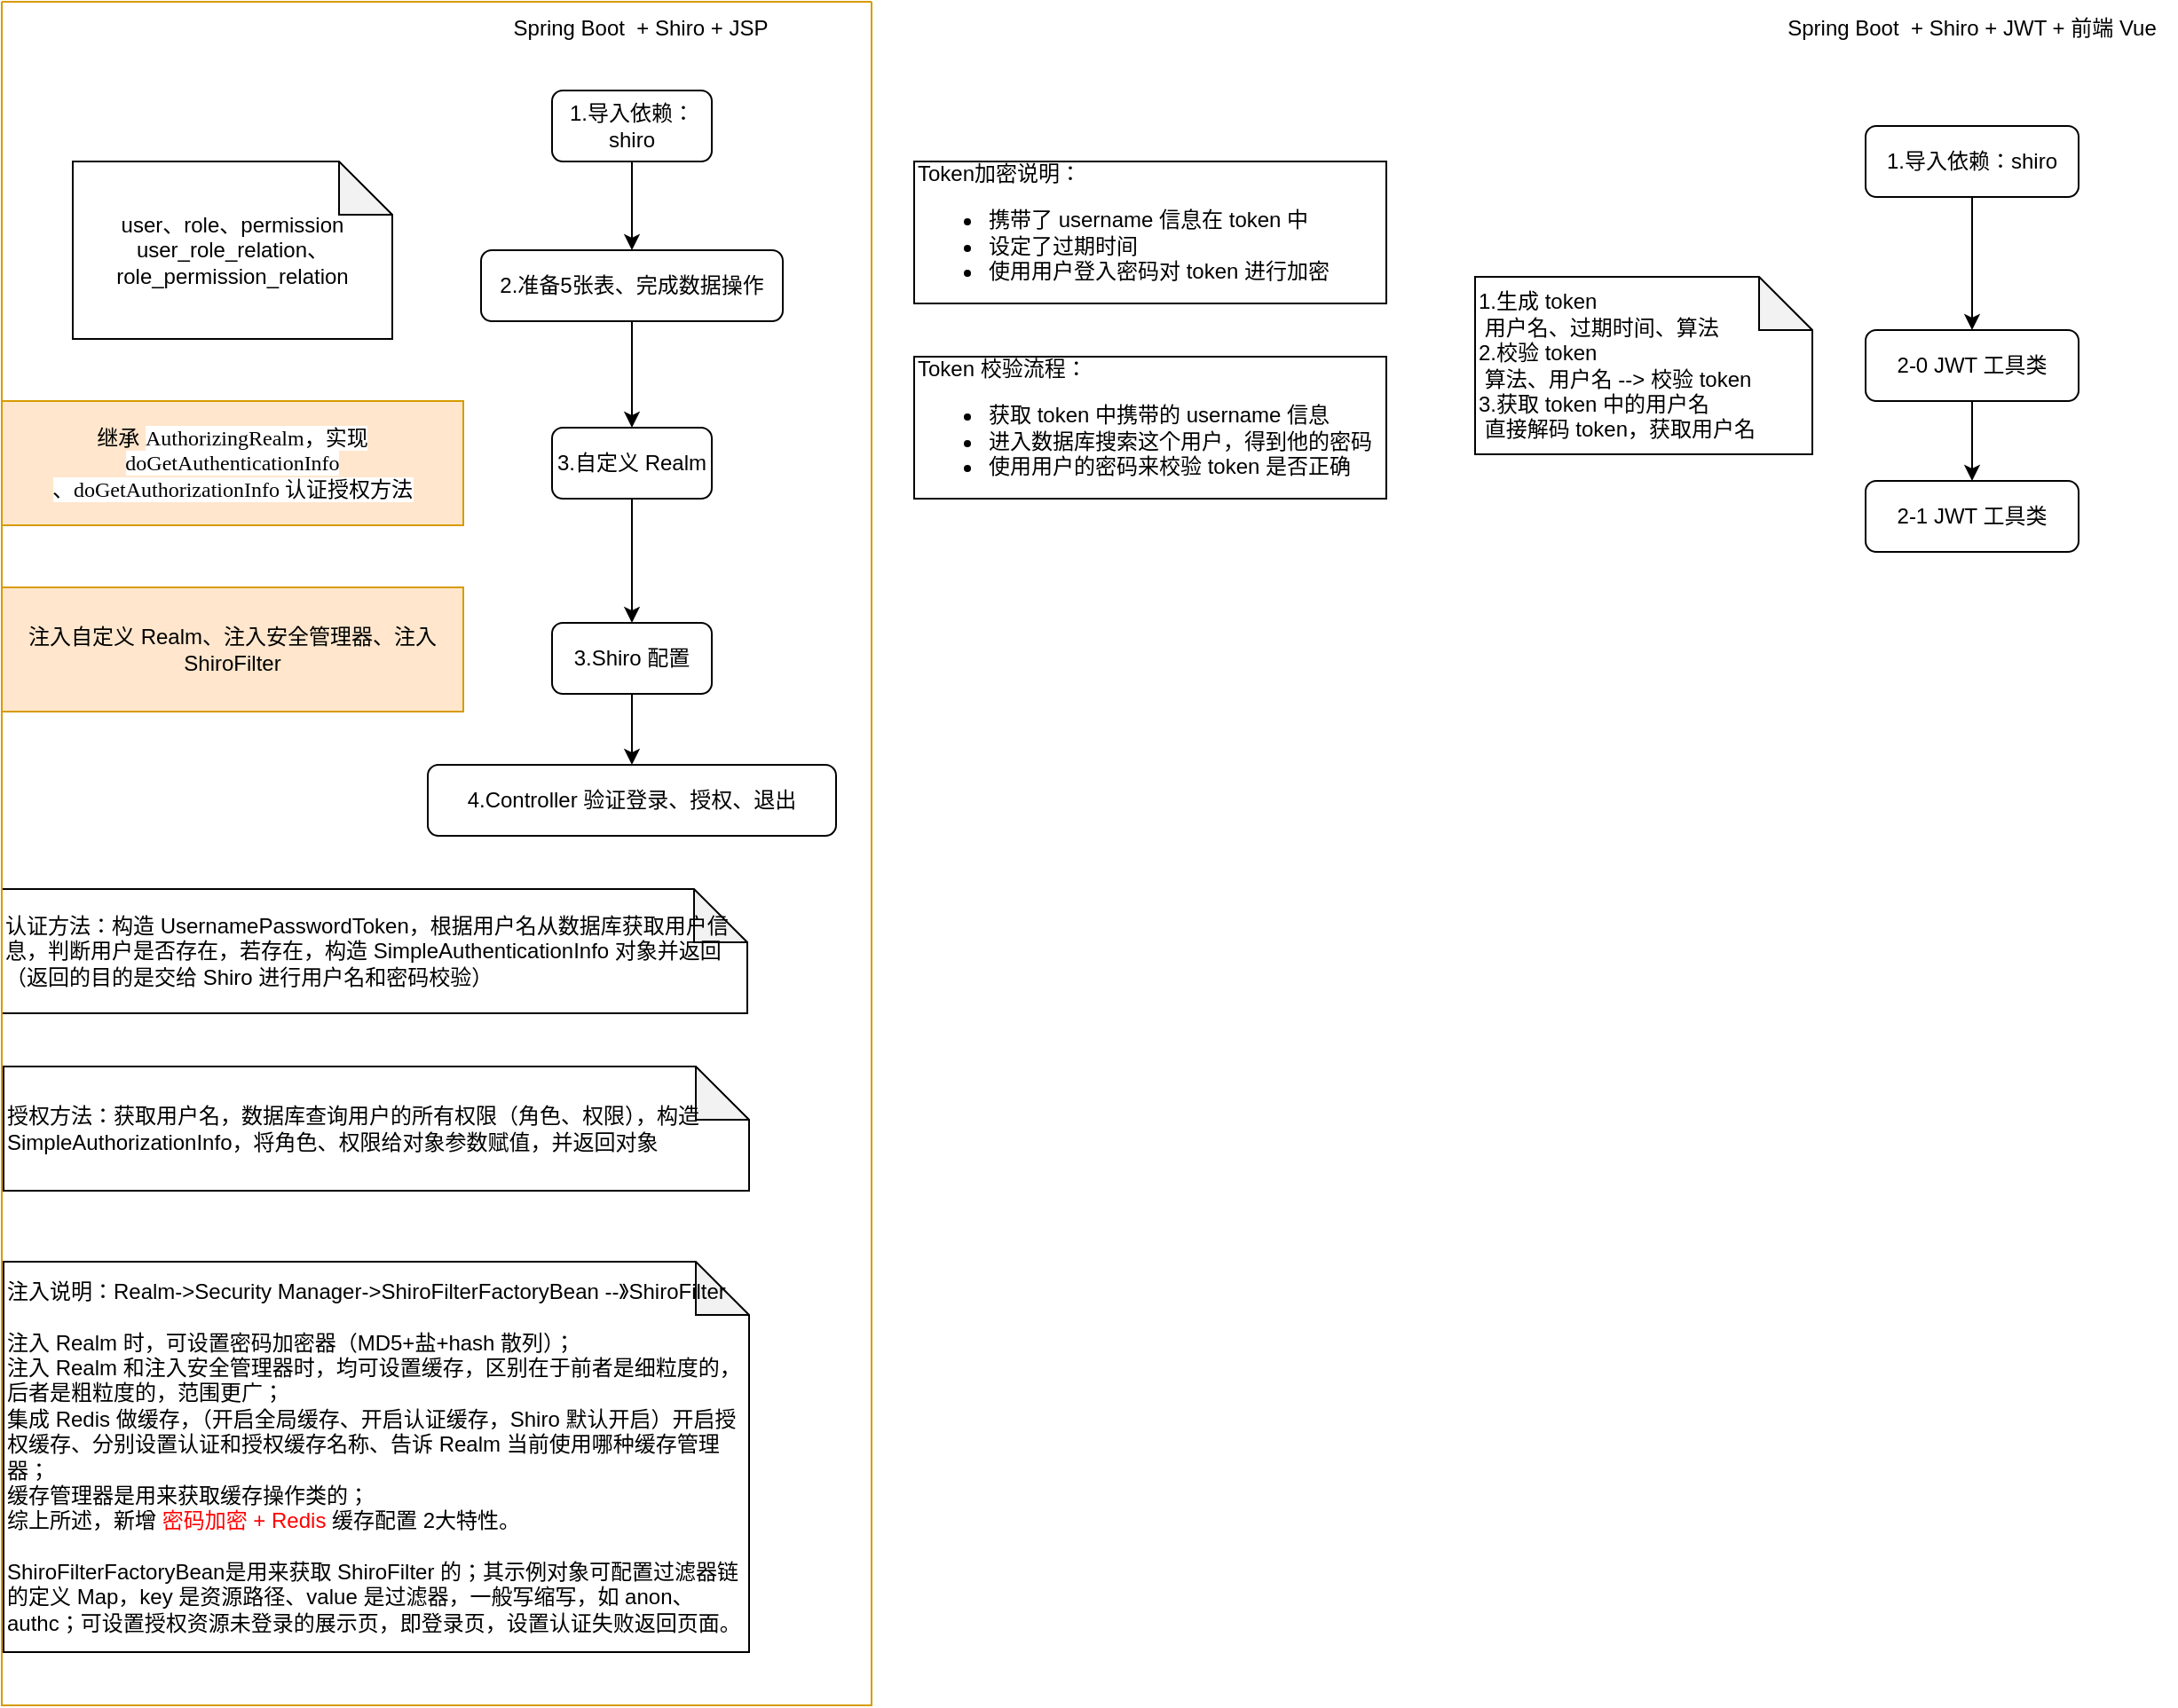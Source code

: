<mxfile version="14.8.4" type="github">
  <diagram id="7-8bN6v-M_0XSG_AYW8F" name="Page-1">
    <mxGraphModel dx="1736" dy="526" grid="1" gridSize="10" guides="1" tooltips="1" connect="1" arrows="1" fold="1" page="1" pageScale="1" pageWidth="827" pageHeight="1169" math="0" shadow="0">
      <root>
        <mxCell id="0" />
        <mxCell id="1" parent="0" />
        <mxCell id="QgQib1zZA4WzbKAEES33-1" value="Spring Boot&amp;nbsp; + Shiro + JSP" style="text;html=1;strokeColor=none;fillColor=none;align=center;verticalAlign=middle;whiteSpace=wrap;rounded=0;" vertex="1" parent="1">
          <mxGeometry x="30" y="10" width="180" height="10" as="geometry" />
        </mxCell>
        <mxCell id="QgQib1zZA4WzbKAEES33-2" value="Spring Boot&amp;nbsp; + Shiro + JWT + 前端 Vue" style="text;html=1;strokeColor=none;fillColor=none;align=center;verticalAlign=middle;whiteSpace=wrap;rounded=0;" vertex="1" parent="1">
          <mxGeometry x="755" y="10" width="230" height="10" as="geometry" />
        </mxCell>
        <mxCell id="QgQib1zZA4WzbKAEES33-5" style="edgeStyle=orthogonalEdgeStyle;rounded=0;orthogonalLoop=1;jettySize=auto;html=1;" edge="1" parent="1" source="QgQib1zZA4WzbKAEES33-3" target="QgQib1zZA4WzbKAEES33-4">
          <mxGeometry relative="1" as="geometry" />
        </mxCell>
        <mxCell id="QgQib1zZA4WzbKAEES33-3" value="1.导入依赖：shiro" style="rounded=1;whiteSpace=wrap;html=1;" vertex="1" parent="1">
          <mxGeometry x="70" y="50" width="90" height="40" as="geometry" />
        </mxCell>
        <mxCell id="QgQib1zZA4WzbKAEES33-8" style="edgeStyle=orthogonalEdgeStyle;rounded=0;orthogonalLoop=1;jettySize=auto;html=1;" edge="1" parent="1" source="QgQib1zZA4WzbKAEES33-4" target="QgQib1zZA4WzbKAEES33-7">
          <mxGeometry relative="1" as="geometry" />
        </mxCell>
        <mxCell id="QgQib1zZA4WzbKAEES33-4" value="2.准备5张表、完成数据操作" style="rounded=1;whiteSpace=wrap;html=1;" vertex="1" parent="1">
          <mxGeometry x="30" y="140" width="170" height="40" as="geometry" />
        </mxCell>
        <mxCell id="QgQib1zZA4WzbKAEES33-6" value="继承&amp;nbsp;&lt;span style=&quot;background-color: rgb(255 , 255 , 255) ; font-family: &amp;#34;menlo&amp;#34; ; font-size: 9pt&quot;&gt;AuthorizingRealm，实现&lt;/span&gt;&lt;span style=&quot;font-family: &amp;#34;menlo&amp;#34; ; background-color: rgb(255 , 255 , 255)&quot;&gt;doGetAuthenticationInfo&lt;/span&gt;&lt;span style=&quot;background-color: rgb(255 , 255 , 255) ; font-family: &amp;#34;menlo&amp;#34; ; font-size: 9pt&quot;&gt;&lt;br&gt;、&lt;/span&gt;&lt;span style=&quot;background-color: rgb(255 , 255 , 255) ; font-family: &amp;#34;menlo&amp;#34; ; font-size: 9pt&quot;&gt;doGetAuthorizationInfo 认证授权方法&lt;/span&gt;" style="shape=note;whiteSpace=wrap;html=1;backgroundOutline=1;darkOpacity=0.05;size=0;fillColor=#ffe6cc;strokeColor=#d79b00;" vertex="1" parent="1">
          <mxGeometry x="-240" y="225" width="260" height="70" as="geometry" />
        </mxCell>
        <mxCell id="QgQib1zZA4WzbKAEES33-11" style="edgeStyle=orthogonalEdgeStyle;rounded=0;orthogonalLoop=1;jettySize=auto;html=1;" edge="1" parent="1" source="QgQib1zZA4WzbKAEES33-7" target="QgQib1zZA4WzbKAEES33-10">
          <mxGeometry relative="1" as="geometry" />
        </mxCell>
        <mxCell id="QgQib1zZA4WzbKAEES33-7" value="3.自定义 Realm" style="rounded=1;whiteSpace=wrap;html=1;" vertex="1" parent="1">
          <mxGeometry x="70" y="240" width="90" height="40" as="geometry" />
        </mxCell>
        <mxCell id="QgQib1zZA4WzbKAEES33-9" value="user、role、permission&lt;br&gt;user_role_relation、&lt;br&gt;role_permission_relation" style="shape=note;whiteSpace=wrap;html=1;backgroundOutline=1;darkOpacity=0.05;" vertex="1" parent="1">
          <mxGeometry x="-200" y="90" width="180" height="100" as="geometry" />
        </mxCell>
        <mxCell id="QgQib1zZA4WzbKAEES33-14" style="edgeStyle=orthogonalEdgeStyle;rounded=0;orthogonalLoop=1;jettySize=auto;html=1;" edge="1" parent="1" source="QgQib1zZA4WzbKAEES33-10" target="QgQib1zZA4WzbKAEES33-13">
          <mxGeometry relative="1" as="geometry" />
        </mxCell>
        <mxCell id="QgQib1zZA4WzbKAEES33-10" value="3.Shiro 配置" style="rounded=1;whiteSpace=wrap;html=1;" vertex="1" parent="1">
          <mxGeometry x="70" y="350" width="90" height="40" as="geometry" />
        </mxCell>
        <mxCell id="QgQib1zZA4WzbKAEES33-12" value="注入自定义 Realm、注入安全管理器、注入 ShiroFilter" style="shape=note;whiteSpace=wrap;html=1;backgroundOutline=1;darkOpacity=0.05;size=0;fillColor=#ffe6cc;strokeColor=#d79b00;" vertex="1" parent="1">
          <mxGeometry x="-240" y="330" width="260" height="70" as="geometry" />
        </mxCell>
        <mxCell id="QgQib1zZA4WzbKAEES33-13" value="4.Controller 验证登录、授权、退出" style="rounded=1;whiteSpace=wrap;html=1;" vertex="1" parent="1">
          <mxGeometry y="430" width="230" height="40" as="geometry" />
        </mxCell>
        <mxCell id="QgQib1zZA4WzbKAEES33-15" value="认证方法：构造 UsernamePasswordToken，根据用户名从数据库获取用户信息，判断用户是否存在，若存在，构造 SimpleAuthenticationInfo 对象并返回（返回的目的是交给 Shiro 进行用户名和密码校验）&lt;div style=&quot;text-align: justify&quot;&gt;&lt;/div&gt;" style="shape=note;whiteSpace=wrap;html=1;backgroundOutline=1;darkOpacity=0.05;align=left;" vertex="1" parent="1">
          <mxGeometry x="-240" y="500" width="420" height="70" as="geometry" />
        </mxCell>
        <mxCell id="QgQib1zZA4WzbKAEES33-16" value="授权方法：获取用户名，数据库查询用户的所有权限（角色、权限），构造 SimpleAuthorizationInfo，将角色、权限给对象参数赋值，并返回对象&lt;div style=&quot;text-align: justify&quot;&gt;&lt;/div&gt;" style="shape=note;whiteSpace=wrap;html=1;backgroundOutline=1;darkOpacity=0.05;align=left;" vertex="1" parent="1">
          <mxGeometry x="-239" y="600" width="420" height="70" as="geometry" />
        </mxCell>
        <mxCell id="QgQib1zZA4WzbKAEES33-18" value="注入说明：Realm-&amp;gt;Security Manager-&amp;gt;ShiroFilterFactoryBean --》ShiroFilter&lt;br&gt;&lt;br&gt;注入 Realm 时，可设置密码加密器（MD5+盐+hash 散列）；&lt;br&gt;注入 Realm 和注入安全管理器时，均可设置缓存，区别在于前者是细粒度的，后者是粗粒度的，范围更广；&lt;br&gt;集成 Redis 做缓存，（开启全局缓存、开启认证缓存，Shiro 默认开启）开启授权缓存、分别设置认证和授权缓存名称、告诉 Realm 当前使用哪种缓存管理器；&lt;br&gt;缓存管理器是用来获取缓存操作类的；&lt;br&gt;综上所述，新增 &lt;font color=&quot;#ff0000&quot;&gt;密码加密 + Redis&lt;/font&gt; 缓存配置 2大特性。&lt;br&gt;&lt;br&gt;ShiroFilterFactoryBean是用来获取 ShiroFilter 的；其示例对象可配置过滤器链的定义 Map，key 是资源路径、value 是过滤器，一般写缩写，如 anon、authc；可设置授权资源未登录的展示页，即登录页，设置认证失败返回页面。&lt;br&gt;&lt;div style=&quot;text-align: justify&quot;&gt;&lt;/div&gt;" style="shape=note;whiteSpace=wrap;html=1;backgroundOutline=1;darkOpacity=0.05;align=left;" vertex="1" parent="1">
          <mxGeometry x="-239" y="710" width="420" height="220" as="geometry" />
        </mxCell>
        <mxCell id="QgQib1zZA4WzbKAEES33-19" value="" style="swimlane;startSize=0;fillColor=#ffe6cc;strokeColor=#d79b00;" vertex="1" parent="1">
          <mxGeometry x="-240" width="490" height="960" as="geometry" />
        </mxCell>
        <mxCell id="QgQib1zZA4WzbKAEES33-21" value="Token加密说明：&lt;br&gt;&lt;ul&gt;&lt;li&gt;携带了 username 信息在 token 中&lt;/li&gt;&lt;li&gt;设定了过期时间&lt;/li&gt;&lt;li&gt;使用用户登入密码对 token 进行加密&lt;/li&gt;&lt;/ul&gt;" style="rounded=0;whiteSpace=wrap;html=1;align=left;" vertex="1" parent="1">
          <mxGeometry x="274" y="90" width="266" height="80" as="geometry" />
        </mxCell>
        <mxCell id="QgQib1zZA4WzbKAEES33-22" value="Token 校验流程：&lt;br&gt;&lt;ul&gt;&lt;li&gt;获取 token 中携带的 username 信息&lt;/li&gt;&lt;li&gt;进入数据库搜索这个用户，得到他的密码&lt;/li&gt;&lt;li&gt;使用用户的密码来校验 token 是否正确&lt;/li&gt;&lt;/ul&gt;" style="rounded=0;whiteSpace=wrap;html=1;align=left;" vertex="1" parent="1">
          <mxGeometry x="274" y="200" width="266" height="80" as="geometry" />
        </mxCell>
        <mxCell id="QgQib1zZA4WzbKAEES33-29" style="edgeStyle=orthogonalEdgeStyle;rounded=0;orthogonalLoop=1;jettySize=auto;html=1;" edge="1" parent="1" source="QgQib1zZA4WzbKAEES33-23" target="QgQib1zZA4WzbKAEES33-28">
          <mxGeometry relative="1" as="geometry" />
        </mxCell>
        <mxCell id="QgQib1zZA4WzbKAEES33-23" value="2-0 JWT 工具类" style="rounded=1;whiteSpace=wrap;html=1;" vertex="1" parent="1">
          <mxGeometry x="810" y="185" width="120" height="40" as="geometry" />
        </mxCell>
        <mxCell id="QgQib1zZA4WzbKAEES33-24" value="1.生成 token&lt;br&gt;&lt;span style=&quot;white-space: pre&quot;&gt;	&lt;/span&gt;用户名、过期时间、算法&lt;br&gt;2.校验 token&lt;br&gt;&lt;span style=&quot;white-space: pre&quot;&gt;	&lt;/span&gt;算法、用户名 --&amp;gt; 校验 token&lt;br&gt;3.获取 token 中的用户名&lt;br&gt;&lt;span style=&quot;white-space: pre&quot;&gt;	&lt;/span&gt;直接解码 token，获取用户名" style="shape=note;whiteSpace=wrap;html=1;backgroundOutline=1;darkOpacity=0.05;align=left;" vertex="1" parent="1">
          <mxGeometry x="590" y="155" width="190" height="100" as="geometry" />
        </mxCell>
        <mxCell id="QgQib1zZA4WzbKAEES33-27" style="edgeStyle=orthogonalEdgeStyle;rounded=0;orthogonalLoop=1;jettySize=auto;html=1;entryX=0.5;entryY=0;entryDx=0;entryDy=0;" edge="1" parent="1" source="QgQib1zZA4WzbKAEES33-26" target="QgQib1zZA4WzbKAEES33-23">
          <mxGeometry relative="1" as="geometry" />
        </mxCell>
        <mxCell id="QgQib1zZA4WzbKAEES33-26" value="1.导入依赖：shiro" style="rounded=1;whiteSpace=wrap;html=1;" vertex="1" parent="1">
          <mxGeometry x="810" y="70" width="120" height="40" as="geometry" />
        </mxCell>
        <mxCell id="QgQib1zZA4WzbKAEES33-28" value="2-1 JWT 工具类" style="rounded=1;whiteSpace=wrap;html=1;" vertex="1" parent="1">
          <mxGeometry x="810" y="270" width="120" height="40" as="geometry" />
        </mxCell>
      </root>
    </mxGraphModel>
  </diagram>
</mxfile>
